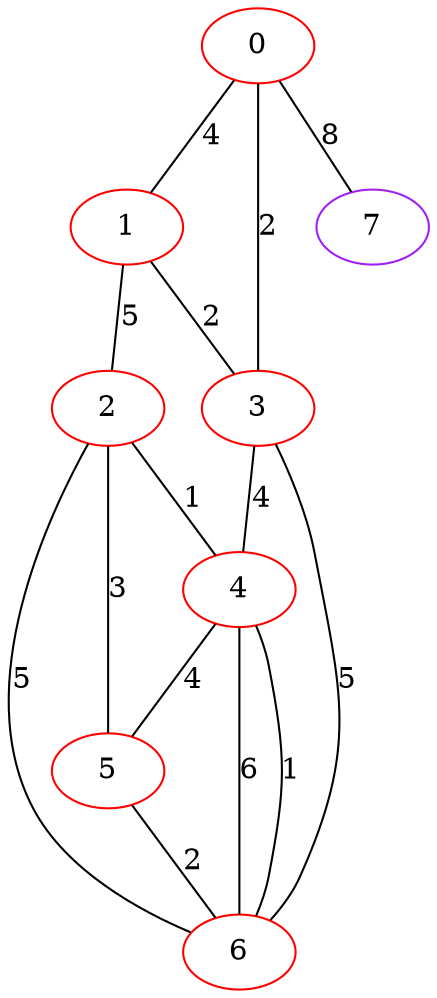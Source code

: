 graph "" {
0 [color=red, weight=1];
1 [color=red, weight=1];
2 [color=red, weight=1];
3 [color=red, weight=1];
4 [color=red, weight=1];
5 [color=red, weight=1];
6 [color=red, weight=1];
7 [color=purple, weight=4];
0 -- 1  [key=0, label=4];
0 -- 3  [key=0, label=2];
0 -- 7  [key=0, label=8];
1 -- 2  [key=0, label=5];
1 -- 3  [key=0, label=2];
2 -- 4  [key=0, label=1];
2 -- 5  [key=0, label=3];
2 -- 6  [key=0, label=5];
3 -- 4  [key=0, label=4];
3 -- 6  [key=0, label=5];
4 -- 5  [key=0, label=4];
4 -- 6  [key=0, label=6];
4 -- 6  [key=1, label=1];
5 -- 6  [key=0, label=2];
}
